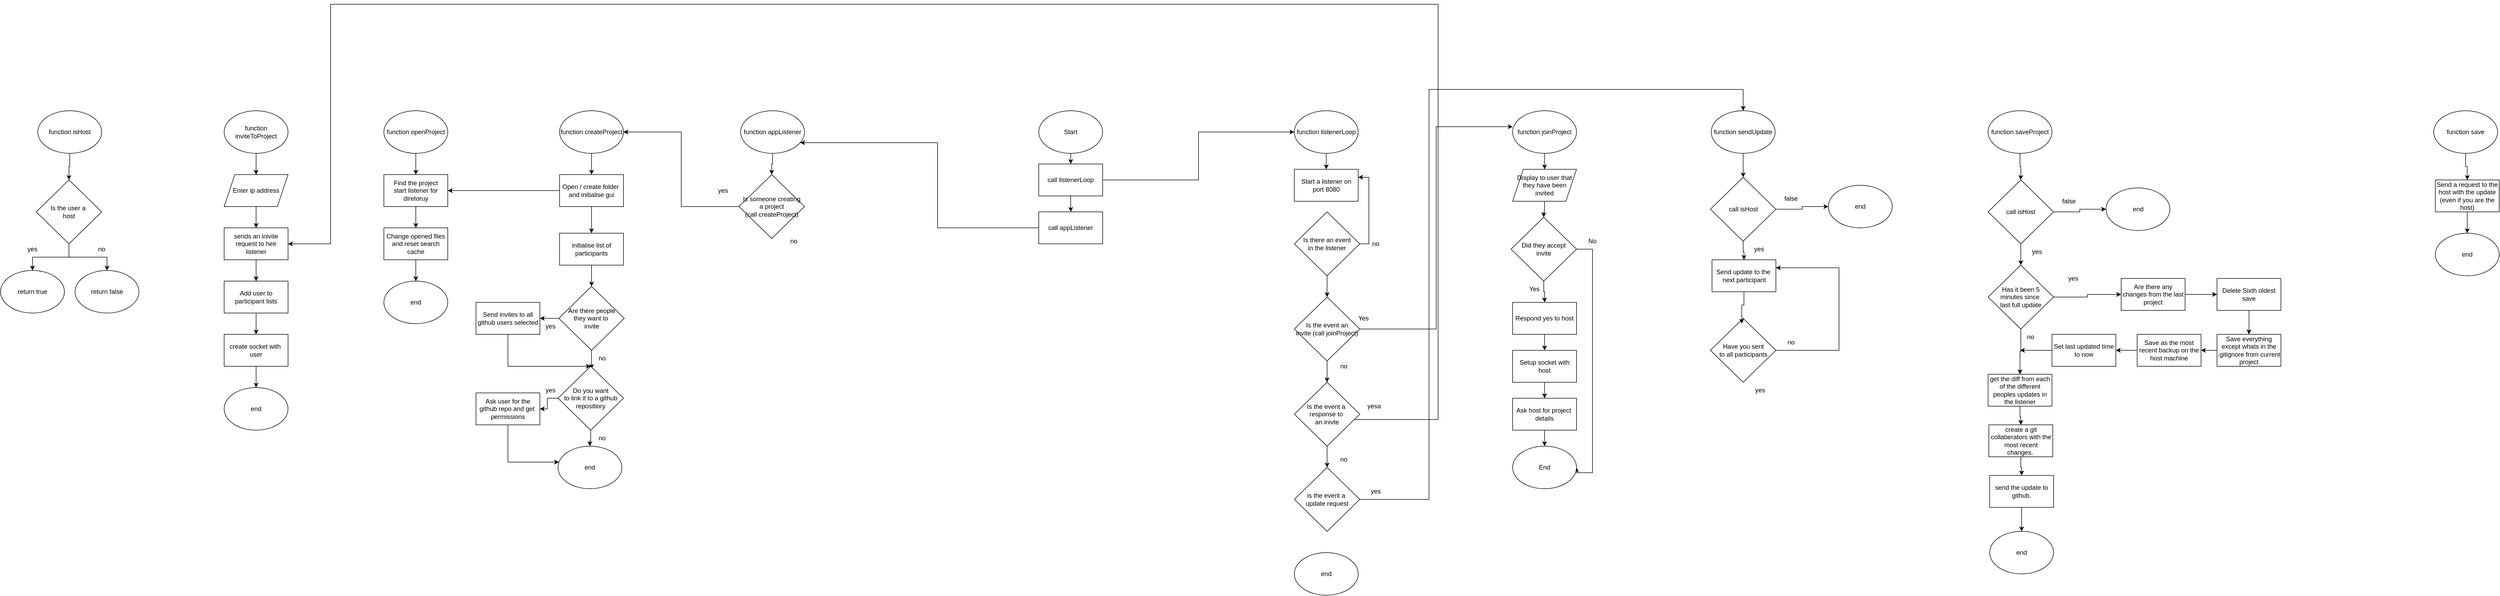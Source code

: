 <mxfile version="28.2.4">
  <diagram name="Page-1" id="I362pQg0N7N7f5eX3Z4b">
    <mxGraphModel dx="1571" dy="1008" grid="1" gridSize="10" guides="1" tooltips="1" connect="1" arrows="1" fold="1" page="1" pageScale="1" pageWidth="827" pageHeight="1169" math="0" shadow="0">
      <root>
        <mxCell id="0" />
        <mxCell id="1" parent="0" />
        <mxCell id="rvE6OJzwaDrPhLci-xr5-1" style="edgeStyle=orthogonalEdgeStyle;rounded=0;orthogonalLoop=1;jettySize=auto;html=1;" parent="1" source="rvE6OJzwaDrPhLci-xr5-2" target="rvE6OJzwaDrPhLci-xr5-4" edge="1">
          <mxGeometry relative="1" as="geometry" />
        </mxCell>
        <mxCell id="rvE6OJzwaDrPhLci-xr5-2" value="Start" style="ellipse;whiteSpace=wrap;html=1;" parent="1" vertex="1">
          <mxGeometry x="2447" y="240" width="120" height="80" as="geometry" />
        </mxCell>
        <mxCell id="rvE6OJzwaDrPhLci-xr5-3" style="edgeStyle=orthogonalEdgeStyle;rounded=0;orthogonalLoop=1;jettySize=auto;html=1;entryX=0;entryY=0.5;entryDx=0;entryDy=0;" parent="1" source="rvE6OJzwaDrPhLci-xr5-4" target="rvE6OJzwaDrPhLci-xr5-6" edge="1">
          <mxGeometry relative="1" as="geometry" />
        </mxCell>
        <mxCell id="rvE6OJzwaDrPhLci-xr5-186" style="edgeStyle=orthogonalEdgeStyle;rounded=0;orthogonalLoop=1;jettySize=auto;html=1;" parent="1" source="rvE6OJzwaDrPhLci-xr5-4" target="rvE6OJzwaDrPhLci-xr5-35" edge="1">
          <mxGeometry relative="1" as="geometry" />
        </mxCell>
        <mxCell id="rvE6OJzwaDrPhLci-xr5-4" value="call listenerLoop" style="rounded=0;whiteSpace=wrap;html=1;" parent="1" vertex="1">
          <mxGeometry x="2447" y="340" width="120" height="60" as="geometry" />
        </mxCell>
        <mxCell id="rvE6OJzwaDrPhLci-xr5-5" style="edgeStyle=orthogonalEdgeStyle;rounded=0;orthogonalLoop=1;jettySize=auto;html=1;" parent="1" source="rvE6OJzwaDrPhLci-xr5-6" target="rvE6OJzwaDrPhLci-xr5-7" edge="1">
          <mxGeometry relative="1" as="geometry" />
        </mxCell>
        <mxCell id="rvE6OJzwaDrPhLci-xr5-6" value="function listenerLoop" style="ellipse;whiteSpace=wrap;html=1;" parent="1" vertex="1">
          <mxGeometry x="2927" y="240" width="120" height="80" as="geometry" />
        </mxCell>
        <mxCell id="rvE6OJzwaDrPhLci-xr5-7" value="Start a listener on port 8080" style="rounded=0;whiteSpace=wrap;html=1;" parent="1" vertex="1">
          <mxGeometry x="2927" y="350" width="120" height="60" as="geometry" />
        </mxCell>
        <mxCell id="rvE6OJzwaDrPhLci-xr5-8" style="edgeStyle=orthogonalEdgeStyle;rounded=0;orthogonalLoop=1;jettySize=auto;html=1;entryX=1;entryY=0.25;entryDx=0;entryDy=0;" parent="1" source="rvE6OJzwaDrPhLci-xr5-10" target="rvE6OJzwaDrPhLci-xr5-7" edge="1">
          <mxGeometry relative="1" as="geometry">
            <Array as="points">
              <mxPoint x="3067" y="490" />
              <mxPoint x="3067" y="365" />
            </Array>
          </mxGeometry>
        </mxCell>
        <mxCell id="rvE6OJzwaDrPhLci-xr5-9" style="edgeStyle=orthogonalEdgeStyle;rounded=0;orthogonalLoop=1;jettySize=auto;html=1;entryX=0.5;entryY=0;entryDx=0;entryDy=0;" parent="1" source="rvE6OJzwaDrPhLci-xr5-10" target="rvE6OJzwaDrPhLci-xr5-13" edge="1">
          <mxGeometry relative="1" as="geometry" />
        </mxCell>
        <mxCell id="rvE6OJzwaDrPhLci-xr5-10" value="Is there an event&lt;div&gt;in the listener&lt;/div&gt;" style="rhombus;whiteSpace=wrap;html=1;" parent="1" vertex="1">
          <mxGeometry x="2927" y="430" width="123" height="120" as="geometry" />
        </mxCell>
        <mxCell id="rvE6OJzwaDrPhLci-xr5-11" value="no" style="text;html=1;align=center;verticalAlign=middle;whiteSpace=wrap;rounded=0;" parent="1" vertex="1">
          <mxGeometry x="3050" y="475" width="60" height="30" as="geometry" />
        </mxCell>
        <mxCell id="rvE6OJzwaDrPhLci-xr5-12" style="edgeStyle=orthogonalEdgeStyle;rounded=0;orthogonalLoop=1;jettySize=auto;html=1;" parent="1" source="rvE6OJzwaDrPhLci-xr5-13" target="rvE6OJzwaDrPhLci-xr5-65" edge="1">
          <mxGeometry relative="1" as="geometry" />
        </mxCell>
        <mxCell id="rvE6OJzwaDrPhLci-xr5-13" value="Is the event an&lt;div&gt;invite (call joinProject)&lt;/div&gt;" style="rhombus;whiteSpace=wrap;html=1;" parent="1" vertex="1">
          <mxGeometry x="2927" y="590" width="123" height="120" as="geometry" />
        </mxCell>
        <mxCell id="rvE6OJzwaDrPhLci-xr5-14" style="edgeStyle=orthogonalEdgeStyle;rounded=0;orthogonalLoop=1;jettySize=auto;html=1;" parent="1" source="rvE6OJzwaDrPhLci-xr5-15" target="rvE6OJzwaDrPhLci-xr5-18" edge="1">
          <mxGeometry relative="1" as="geometry" />
        </mxCell>
        <mxCell id="rvE6OJzwaDrPhLci-xr5-15" value="function joinProject" style="ellipse;whiteSpace=wrap;html=1;" parent="1" vertex="1">
          <mxGeometry x="3337" y="240" width="120" height="80" as="geometry" />
        </mxCell>
        <mxCell id="rvE6OJzwaDrPhLci-xr5-16" style="edgeStyle=orthogonalEdgeStyle;rounded=0;orthogonalLoop=1;jettySize=auto;html=1;entryX=0;entryY=0.375;entryDx=0;entryDy=0;entryPerimeter=0;" parent="1" source="rvE6OJzwaDrPhLci-xr5-13" target="rvE6OJzwaDrPhLci-xr5-15" edge="1">
          <mxGeometry relative="1" as="geometry" />
        </mxCell>
        <mxCell id="rvE6OJzwaDrPhLci-xr5-17" style="edgeStyle=orthogonalEdgeStyle;rounded=0;orthogonalLoop=1;jettySize=auto;html=1;" parent="1" source="rvE6OJzwaDrPhLci-xr5-18" target="rvE6OJzwaDrPhLci-xr5-21" edge="1">
          <mxGeometry relative="1" as="geometry" />
        </mxCell>
        <mxCell id="rvE6OJzwaDrPhLci-xr5-18" value="Display to user that&lt;div&gt;they have been&lt;/div&gt;&lt;div&gt;invited&lt;/div&gt;" style="shape=parallelogram;perimeter=parallelogramPerimeter;whiteSpace=wrap;html=1;fixedSize=1;" parent="1" vertex="1">
          <mxGeometry x="3337" y="350" width="120" height="60" as="geometry" />
        </mxCell>
        <mxCell id="rvE6OJzwaDrPhLci-xr5-19" style="edgeStyle=orthogonalEdgeStyle;rounded=0;orthogonalLoop=1;jettySize=auto;html=1;entryX=1;entryY=0.5;entryDx=0;entryDy=0;" parent="1" source="rvE6OJzwaDrPhLci-xr5-21" target="rvE6OJzwaDrPhLci-xr5-22" edge="1">
          <mxGeometry relative="1" as="geometry">
            <Array as="points">
              <mxPoint x="3487" y="500" />
              <mxPoint x="3487" y="920" />
              <mxPoint x="3457" y="920" />
            </Array>
          </mxGeometry>
        </mxCell>
        <mxCell id="rvE6OJzwaDrPhLci-xr5-20" style="edgeStyle=orthogonalEdgeStyle;rounded=0;orthogonalLoop=1;jettySize=auto;html=1;entryX=0.5;entryY=0;entryDx=0;entryDy=0;" parent="1" source="rvE6OJzwaDrPhLci-xr5-21" target="rvE6OJzwaDrPhLci-xr5-25" edge="1">
          <mxGeometry relative="1" as="geometry" />
        </mxCell>
        <mxCell id="rvE6OJzwaDrPhLci-xr5-21" value="Did they accept&lt;div&gt;invite&lt;/div&gt;" style="rhombus;whiteSpace=wrap;html=1;" parent="1" vertex="1">
          <mxGeometry x="3334" y="440" width="123" height="120" as="geometry" />
        </mxCell>
        <mxCell id="rvE6OJzwaDrPhLci-xr5-22" value="End" style="ellipse;whiteSpace=wrap;html=1;" parent="1" vertex="1">
          <mxGeometry x="3337" y="870" width="120" height="80" as="geometry" />
        </mxCell>
        <mxCell id="rvE6OJzwaDrPhLci-xr5-23" value="No" style="text;html=1;align=center;verticalAlign=middle;whiteSpace=wrap;rounded=0;" parent="1" vertex="1">
          <mxGeometry x="3457" y="470" width="60" height="30" as="geometry" />
        </mxCell>
        <mxCell id="rvE6OJzwaDrPhLci-xr5-24" style="edgeStyle=orthogonalEdgeStyle;rounded=0;orthogonalLoop=1;jettySize=auto;html=1;" parent="1" source="rvE6OJzwaDrPhLci-xr5-25" target="rvE6OJzwaDrPhLci-xr5-27" edge="1">
          <mxGeometry relative="1" as="geometry" />
        </mxCell>
        <mxCell id="rvE6OJzwaDrPhLci-xr5-25" value="Respond yes to host" style="rounded=0;whiteSpace=wrap;html=1;" parent="1" vertex="1">
          <mxGeometry x="3337" y="600" width="120" height="60" as="geometry" />
        </mxCell>
        <mxCell id="rvE6OJzwaDrPhLci-xr5-26" style="edgeStyle=orthogonalEdgeStyle;rounded=0;orthogonalLoop=1;jettySize=auto;html=1;entryX=0.5;entryY=0;entryDx=0;entryDy=0;" parent="1" source="rvE6OJzwaDrPhLci-xr5-27" target="rvE6OJzwaDrPhLci-xr5-29" edge="1">
          <mxGeometry relative="1" as="geometry" />
        </mxCell>
        <mxCell id="rvE6OJzwaDrPhLci-xr5-27" value="Setup socket with&lt;div&gt;host&lt;/div&gt;" style="rounded=0;whiteSpace=wrap;html=1;" parent="1" vertex="1">
          <mxGeometry x="3337" y="690" width="120" height="60" as="geometry" />
        </mxCell>
        <mxCell id="rvE6OJzwaDrPhLci-xr5-28" style="edgeStyle=orthogonalEdgeStyle;rounded=0;orthogonalLoop=1;jettySize=auto;html=1;entryX=0.5;entryY=0;entryDx=0;entryDy=0;" parent="1" source="rvE6OJzwaDrPhLci-xr5-29" target="rvE6OJzwaDrPhLci-xr5-22" edge="1">
          <mxGeometry relative="1" as="geometry" />
        </mxCell>
        <mxCell id="rvE6OJzwaDrPhLci-xr5-29" value="Ask host for project&amp;nbsp;&lt;div&gt;details&lt;/div&gt;" style="rounded=0;whiteSpace=wrap;html=1;" parent="1" vertex="1">
          <mxGeometry x="3337" y="780" width="120" height="60" as="geometry" />
        </mxCell>
        <mxCell id="rvE6OJzwaDrPhLci-xr5-30" value="Yes" style="text;html=1;align=center;verticalAlign=middle;whiteSpace=wrap;rounded=0;" parent="1" vertex="1">
          <mxGeometry x="3348" y="560" width="60" height="30" as="geometry" />
        </mxCell>
        <mxCell id="rvE6OJzwaDrPhLci-xr5-31" value="Yes" style="text;html=1;align=center;verticalAlign=middle;whiteSpace=wrap;rounded=0;" parent="1" vertex="1">
          <mxGeometry x="3027" y="615" width="60" height="30" as="geometry" />
        </mxCell>
        <mxCell id="rvE6OJzwaDrPhLci-xr5-32" value="end" style="ellipse;whiteSpace=wrap;html=1;" parent="1" vertex="1">
          <mxGeometry x="2927" y="1070" width="120" height="80" as="geometry" />
        </mxCell>
        <mxCell id="rvE6OJzwaDrPhLci-xr5-33" value="no" style="text;html=1;align=center;verticalAlign=middle;whiteSpace=wrap;rounded=0;" parent="1" vertex="1">
          <mxGeometry x="2990" y="705" width="60" height="30" as="geometry" />
        </mxCell>
        <mxCell id="rvE6OJzwaDrPhLci-xr5-34" style="edgeStyle=orthogonalEdgeStyle;rounded=0;orthogonalLoop=1;jettySize=auto;html=1;" parent="1" source="rvE6OJzwaDrPhLci-xr5-35" target="rvE6OJzwaDrPhLci-xr5-37" edge="1">
          <mxGeometry relative="1" as="geometry">
            <Array as="points">
              <mxPoint x="2257" y="460" />
              <mxPoint x="2257" y="300" />
            </Array>
          </mxGeometry>
        </mxCell>
        <mxCell id="rvE6OJzwaDrPhLci-xr5-35" value="call appListener" style="rounded=0;whiteSpace=wrap;html=1;" parent="1" vertex="1">
          <mxGeometry x="2447" y="430" width="120" height="60" as="geometry" />
        </mxCell>
        <mxCell id="rvE6OJzwaDrPhLci-xr5-36" style="edgeStyle=orthogonalEdgeStyle;rounded=0;orthogonalLoop=1;jettySize=auto;html=1;" parent="1" source="rvE6OJzwaDrPhLci-xr5-37" target="rvE6OJzwaDrPhLci-xr5-39" edge="1">
          <mxGeometry relative="1" as="geometry" />
        </mxCell>
        <mxCell id="rvE6OJzwaDrPhLci-xr5-37" value="function appListener" style="ellipse;whiteSpace=wrap;html=1;" parent="1" vertex="1">
          <mxGeometry x="1887" y="240" width="120" height="80" as="geometry" />
        </mxCell>
        <mxCell id="rvE6OJzwaDrPhLci-xr5-38" style="edgeStyle=orthogonalEdgeStyle;rounded=0;orthogonalLoop=1;jettySize=auto;html=1;entryX=1;entryY=0.5;entryDx=0;entryDy=0;" parent="1" source="rvE6OJzwaDrPhLci-xr5-39" target="rvE6OJzwaDrPhLci-xr5-41" edge="1">
          <mxGeometry relative="1" as="geometry" />
        </mxCell>
        <mxCell id="rvE6OJzwaDrPhLci-xr5-39" value="Is someone creating&lt;div&gt;a project&lt;/div&gt;&lt;div&gt;(call createProject)&lt;/div&gt;" style="rhombus;whiteSpace=wrap;html=1;" parent="1" vertex="1">
          <mxGeometry x="1884" y="360" width="123" height="120" as="geometry" />
        </mxCell>
        <mxCell id="rvE6OJzwaDrPhLci-xr5-40" style="edgeStyle=orthogonalEdgeStyle;rounded=0;orthogonalLoop=1;jettySize=auto;html=1;entryX=0.5;entryY=0;entryDx=0;entryDy=0;" parent="1" source="rvE6OJzwaDrPhLci-xr5-41" target="rvE6OJzwaDrPhLci-xr5-44" edge="1">
          <mxGeometry relative="1" as="geometry" />
        </mxCell>
        <mxCell id="rvE6OJzwaDrPhLci-xr5-41" value="function createProject" style="ellipse;whiteSpace=wrap;html=1;" parent="1" vertex="1">
          <mxGeometry x="1547" y="240" width="120" height="80" as="geometry" />
        </mxCell>
        <mxCell id="rvE6OJzwaDrPhLci-xr5-42" style="edgeStyle=orthogonalEdgeStyle;rounded=0;orthogonalLoop=1;jettySize=auto;html=1;" parent="1" source="rvE6OJzwaDrPhLci-xr5-44" target="rvE6OJzwaDrPhLci-xr5-50" edge="1">
          <mxGeometry relative="1" as="geometry" />
        </mxCell>
        <mxCell id="rvE6OJzwaDrPhLci-xr5-43" style="edgeStyle=orthogonalEdgeStyle;rounded=0;orthogonalLoop=1;jettySize=auto;html=1;entryX=0.5;entryY=0;entryDx=0;entryDy=0;" parent="1" source="rvE6OJzwaDrPhLci-xr5-44" target="rvE6OJzwaDrPhLci-xr5-46" edge="1">
          <mxGeometry relative="1" as="geometry" />
        </mxCell>
        <mxCell id="rvE6OJzwaDrPhLci-xr5-44" value="Open / create folder&amp;nbsp;&lt;div&gt;and initialise gui&lt;/div&gt;" style="rounded=0;whiteSpace=wrap;html=1;" parent="1" vertex="1">
          <mxGeometry x="1547" y="360" width="120" height="60" as="geometry" />
        </mxCell>
        <mxCell id="rvE6OJzwaDrPhLci-xr5-45" style="edgeStyle=orthogonalEdgeStyle;rounded=0;orthogonalLoop=1;jettySize=auto;html=1;entryX=0.5;entryY=0;entryDx=0;entryDy=0;" parent="1" source="rvE6OJzwaDrPhLci-xr5-46" target="rvE6OJzwaDrPhLci-xr5-55" edge="1">
          <mxGeometry relative="1" as="geometry" />
        </mxCell>
        <mxCell id="rvE6OJzwaDrPhLci-xr5-46" value="initialise list of&lt;div&gt;participants&lt;/div&gt;" style="rounded=0;whiteSpace=wrap;html=1;" parent="1" vertex="1">
          <mxGeometry x="1547" y="470" width="120" height="60" as="geometry" />
        </mxCell>
        <mxCell id="rvE6OJzwaDrPhLci-xr5-47" style="edgeStyle=orthogonalEdgeStyle;rounded=0;orthogonalLoop=1;jettySize=auto;html=1;entryX=0.5;entryY=0;entryDx=0;entryDy=0;" parent="1" source="rvE6OJzwaDrPhLci-xr5-48" target="rvE6OJzwaDrPhLci-xr5-50" edge="1">
          <mxGeometry relative="1" as="geometry" />
        </mxCell>
        <mxCell id="rvE6OJzwaDrPhLci-xr5-48" value="function openProject" style="ellipse;whiteSpace=wrap;html=1;" parent="1" vertex="1">
          <mxGeometry x="1217" y="240" width="120" height="80" as="geometry" />
        </mxCell>
        <mxCell id="rvE6OJzwaDrPhLci-xr5-49" style="edgeStyle=orthogonalEdgeStyle;rounded=0;orthogonalLoop=1;jettySize=auto;html=1;entryX=0.5;entryY=0;entryDx=0;entryDy=0;" parent="1" source="rvE6OJzwaDrPhLci-xr5-50" target="rvE6OJzwaDrPhLci-xr5-52" edge="1">
          <mxGeometry relative="1" as="geometry" />
        </mxCell>
        <mxCell id="rvE6OJzwaDrPhLci-xr5-50" value="Find the project&lt;div&gt;start listener for diretoruy&lt;/div&gt;" style="rounded=0;whiteSpace=wrap;html=1;" parent="1" vertex="1">
          <mxGeometry x="1217" y="360" width="120" height="60" as="geometry" />
        </mxCell>
        <mxCell id="rvE6OJzwaDrPhLci-xr5-51" style="edgeStyle=orthogonalEdgeStyle;rounded=0;orthogonalLoop=1;jettySize=auto;html=1;entryX=0.5;entryY=0;entryDx=0;entryDy=0;" parent="1" source="rvE6OJzwaDrPhLci-xr5-52" target="rvE6OJzwaDrPhLci-xr5-53" edge="1">
          <mxGeometry relative="1" as="geometry" />
        </mxCell>
        <mxCell id="rvE6OJzwaDrPhLci-xr5-52" value="Change opened files and reset search cache" style="rounded=0;whiteSpace=wrap;html=1;" parent="1" vertex="1">
          <mxGeometry x="1217" y="460" width="120" height="60" as="geometry" />
        </mxCell>
        <mxCell id="rvE6OJzwaDrPhLci-xr5-53" value="end" style="ellipse;whiteSpace=wrap;html=1;" parent="1" vertex="1">
          <mxGeometry x="1217" y="560" width="120" height="80" as="geometry" />
        </mxCell>
        <mxCell id="rvE6OJzwaDrPhLci-xr5-54" style="edgeStyle=orthogonalEdgeStyle;rounded=0;orthogonalLoop=1;jettySize=auto;html=1;" parent="1" source="rvE6OJzwaDrPhLci-xr5-55" edge="1">
          <mxGeometry relative="1" as="geometry">
            <mxPoint x="1607" y="725" as="targetPoint" />
          </mxGeometry>
        </mxCell>
        <mxCell id="rvE6OJzwaDrPhLci-xr5-188" style="edgeStyle=orthogonalEdgeStyle;rounded=0;orthogonalLoop=1;jettySize=auto;html=1;" parent="1" source="rvE6OJzwaDrPhLci-xr5-55" target="rvE6OJzwaDrPhLci-xr5-187" edge="1">
          <mxGeometry relative="1" as="geometry" />
        </mxCell>
        <mxCell id="rvE6OJzwaDrPhLci-xr5-55" value="Are there people&lt;div&gt;they want to&amp;nbsp;&lt;/div&gt;&lt;div&gt;invite&lt;/div&gt;" style="rhombus;whiteSpace=wrap;html=1;" parent="1" vertex="1">
          <mxGeometry x="1545.5" y="570" width="123" height="120" as="geometry" />
        </mxCell>
        <mxCell id="rvE6OJzwaDrPhLci-xr5-56" value="no" style="text;html=1;align=center;verticalAlign=middle;whiteSpace=wrap;rounded=0;" parent="1" vertex="1">
          <mxGeometry x="1597" y="690" width="60" height="30" as="geometry" />
        </mxCell>
        <mxCell id="rvE6OJzwaDrPhLci-xr5-57" style="edgeStyle=orthogonalEdgeStyle;rounded=0;orthogonalLoop=1;jettySize=auto;html=1;" parent="1" source="rvE6OJzwaDrPhLci-xr5-58" target="rvE6OJzwaDrPhLci-xr5-60" edge="1">
          <mxGeometry relative="1" as="geometry" />
        </mxCell>
        <mxCell id="rvE6OJzwaDrPhLci-xr5-58" value="function inviteToProject" style="ellipse;whiteSpace=wrap;html=1;" parent="1" vertex="1">
          <mxGeometry x="917" y="240" width="120" height="80" as="geometry" />
        </mxCell>
        <mxCell id="rvE6OJzwaDrPhLci-xr5-59" style="edgeStyle=orthogonalEdgeStyle;rounded=0;orthogonalLoop=1;jettySize=auto;html=1;entryX=0.5;entryY=0;entryDx=0;entryDy=0;" parent="1" source="rvE6OJzwaDrPhLci-xr5-60" target="rvE6OJzwaDrPhLci-xr5-62" edge="1">
          <mxGeometry relative="1" as="geometry" />
        </mxCell>
        <mxCell id="rvE6OJzwaDrPhLci-xr5-60" value="Enter ip address" style="shape=parallelogram;perimeter=parallelogramPerimeter;whiteSpace=wrap;html=1;fixedSize=1;" parent="1" vertex="1">
          <mxGeometry x="917" y="360" width="120" height="60" as="geometry" />
        </mxCell>
        <mxCell id="rvE6OJzwaDrPhLci-xr5-61" style="edgeStyle=orthogonalEdgeStyle;rounded=0;orthogonalLoop=1;jettySize=auto;html=1;entryX=0.5;entryY=0;entryDx=0;entryDy=0;" parent="1" source="rvE6OJzwaDrPhLci-xr5-62" target="rvE6OJzwaDrPhLci-xr5-69" edge="1">
          <mxGeometry relative="1" as="geometry" />
        </mxCell>
        <mxCell id="rvE6OJzwaDrPhLci-xr5-62" value="sends an inivite request to heir listener" style="rounded=0;whiteSpace=wrap;html=1;" parent="1" vertex="1">
          <mxGeometry x="917" y="460" width="120" height="60" as="geometry" />
        </mxCell>
        <mxCell id="rvE6OJzwaDrPhLci-xr5-63" style="edgeStyle=orthogonalEdgeStyle;rounded=0;orthogonalLoop=1;jettySize=auto;html=1;entryX=1;entryY=0.5;entryDx=0;entryDy=0;" parent="1" source="rvE6OJzwaDrPhLci-xr5-65" target="rvE6OJzwaDrPhLci-xr5-62" edge="1">
          <mxGeometry relative="1" as="geometry">
            <Array as="points">
              <mxPoint x="3197" y="820" />
              <mxPoint x="3197" y="40" />
              <mxPoint x="1117" y="40" />
              <mxPoint x="1117" y="490" />
            </Array>
          </mxGeometry>
        </mxCell>
        <mxCell id="rvE6OJzwaDrPhLci-xr5-108" style="edgeStyle=orthogonalEdgeStyle;rounded=0;orthogonalLoop=1;jettySize=auto;html=1;" parent="1" source="rvE6OJzwaDrPhLci-xr5-65" edge="1">
          <mxGeometry relative="1" as="geometry">
            <mxPoint x="2988.5" y="910" as="targetPoint" />
          </mxGeometry>
        </mxCell>
        <mxCell id="rvE6OJzwaDrPhLci-xr5-65" value="Is the event a&amp;nbsp;&lt;div&gt;response to&amp;nbsp;&lt;/div&gt;&lt;div&gt;an inivte&lt;/div&gt;" style="rhombus;whiteSpace=wrap;html=1;" parent="1" vertex="1">
          <mxGeometry x="2927" y="750" width="123" height="120" as="geometry" />
        </mxCell>
        <mxCell id="rvE6OJzwaDrPhLci-xr5-66" value="yesa" style="text;html=1;align=center;verticalAlign=middle;whiteSpace=wrap;rounded=0;" parent="1" vertex="1">
          <mxGeometry x="3047" y="780" width="60" height="30" as="geometry" />
        </mxCell>
        <mxCell id="rvE6OJzwaDrPhLci-xr5-67" value="no" style="text;html=1;align=center;verticalAlign=middle;whiteSpace=wrap;rounded=0;" parent="1" vertex="1">
          <mxGeometry x="2990" y="880" width="60" height="30" as="geometry" />
        </mxCell>
        <mxCell id="rvE6OJzwaDrPhLci-xr5-68" style="edgeStyle=orthogonalEdgeStyle;rounded=0;orthogonalLoop=1;jettySize=auto;html=1;" parent="1" source="rvE6OJzwaDrPhLci-xr5-69" target="rvE6OJzwaDrPhLci-xr5-71" edge="1">
          <mxGeometry relative="1" as="geometry" />
        </mxCell>
        <mxCell id="rvE6OJzwaDrPhLci-xr5-69" value="Add user to participant lists" style="rounded=0;whiteSpace=wrap;html=1;" parent="1" vertex="1">
          <mxGeometry x="917" y="560" width="120" height="60" as="geometry" />
        </mxCell>
        <mxCell id="rvE6OJzwaDrPhLci-xr5-70" style="edgeStyle=orthogonalEdgeStyle;rounded=0;orthogonalLoop=1;jettySize=auto;html=1;entryX=0.5;entryY=0;entryDx=0;entryDy=0;" parent="1" source="rvE6OJzwaDrPhLci-xr5-71" target="rvE6OJzwaDrPhLci-xr5-72" edge="1">
          <mxGeometry relative="1" as="geometry" />
        </mxCell>
        <mxCell id="rvE6OJzwaDrPhLci-xr5-71" value="create socket with&amp;nbsp;&lt;div&gt;user&lt;/div&gt;" style="rounded=0;whiteSpace=wrap;html=1;" parent="1" vertex="1">
          <mxGeometry x="917" y="660" width="120" height="60" as="geometry" />
        </mxCell>
        <mxCell id="rvE6OJzwaDrPhLci-xr5-72" value="end" style="ellipse;whiteSpace=wrap;html=1;" parent="1" vertex="1">
          <mxGeometry x="917" y="760" width="120" height="80" as="geometry" />
        </mxCell>
        <mxCell id="rvE6OJzwaDrPhLci-xr5-73" value="yes" style="text;html=1;align=center;verticalAlign=middle;whiteSpace=wrap;rounded=0;" parent="1" vertex="1">
          <mxGeometry x="1824" y="375" width="60" height="30" as="geometry" />
        </mxCell>
        <mxCell id="rvE6OJzwaDrPhLci-xr5-74" value="no" style="text;html=1;align=center;verticalAlign=middle;whiteSpace=wrap;rounded=0;" parent="1" vertex="1">
          <mxGeometry x="1957" y="470" width="60" height="30" as="geometry" />
        </mxCell>
        <mxCell id="rvE6OJzwaDrPhLci-xr5-75" style="edgeStyle=orthogonalEdgeStyle;rounded=0;orthogonalLoop=1;jettySize=auto;html=1;entryX=0.5;entryY=0;entryDx=0;entryDy=0;" parent="1" source="rvE6OJzwaDrPhLci-xr5-76" target="rvE6OJzwaDrPhLci-xr5-79" edge="1">
          <mxGeometry relative="1" as="geometry" />
        </mxCell>
        <mxCell id="rvE6OJzwaDrPhLci-xr5-76" value="function isHost" style="ellipse;whiteSpace=wrap;html=1;" parent="1" vertex="1">
          <mxGeometry x="567" y="240" width="120" height="80" as="geometry" />
        </mxCell>
        <mxCell id="rvE6OJzwaDrPhLci-xr5-77" style="edgeStyle=orthogonalEdgeStyle;rounded=0;orthogonalLoop=1;jettySize=auto;html=1;" parent="1" source="rvE6OJzwaDrPhLci-xr5-79" target="rvE6OJzwaDrPhLci-xr5-80" edge="1">
          <mxGeometry relative="1" as="geometry" />
        </mxCell>
        <mxCell id="rvE6OJzwaDrPhLci-xr5-78" style="edgeStyle=orthogonalEdgeStyle;rounded=0;orthogonalLoop=1;jettySize=auto;html=1;" parent="1" source="rvE6OJzwaDrPhLci-xr5-79" target="rvE6OJzwaDrPhLci-xr5-81" edge="1">
          <mxGeometry relative="1" as="geometry" />
        </mxCell>
        <mxCell id="rvE6OJzwaDrPhLci-xr5-79" value="Is the user a&amp;nbsp;&lt;div&gt;host&lt;/div&gt;" style="rhombus;whiteSpace=wrap;html=1;" parent="1" vertex="1">
          <mxGeometry x="564" y="370" width="123" height="120" as="geometry" />
        </mxCell>
        <mxCell id="rvE6OJzwaDrPhLci-xr5-80" value="return true" style="ellipse;whiteSpace=wrap;html=1;" parent="1" vertex="1">
          <mxGeometry x="497" y="540" width="120" height="80" as="geometry" />
        </mxCell>
        <mxCell id="rvE6OJzwaDrPhLci-xr5-81" value="return false" style="ellipse;whiteSpace=wrap;html=1;" parent="1" vertex="1">
          <mxGeometry x="637" y="540" width="120" height="80" as="geometry" />
        </mxCell>
        <mxCell id="rvE6OJzwaDrPhLci-xr5-82" value="yes" style="text;html=1;align=center;verticalAlign=middle;whiteSpace=wrap;rounded=0;" parent="1" vertex="1">
          <mxGeometry x="527" y="485" width="60" height="30" as="geometry" />
        </mxCell>
        <mxCell id="rvE6OJzwaDrPhLci-xr5-83" value="no" style="text;html=1;align=center;verticalAlign=middle;whiteSpace=wrap;rounded=0;" parent="1" vertex="1">
          <mxGeometry x="657" y="485" width="60" height="30" as="geometry" />
        </mxCell>
        <mxCell id="rvE6OJzwaDrPhLci-xr5-113" style="edgeStyle=orthogonalEdgeStyle;rounded=0;orthogonalLoop=1;jettySize=auto;html=1;" parent="1" source="rvE6OJzwaDrPhLci-xr5-105" target="rvE6OJzwaDrPhLci-xr5-112" edge="1">
          <mxGeometry relative="1" as="geometry" />
        </mxCell>
        <mxCell id="rvE6OJzwaDrPhLci-xr5-105" value="function sendUpdate" style="ellipse;whiteSpace=wrap;html=1;align=center;" parent="1" vertex="1">
          <mxGeometry x="3710" y="240" width="120" height="80" as="geometry" />
        </mxCell>
        <mxCell id="rvE6OJzwaDrPhLci-xr5-109" style="edgeStyle=orthogonalEdgeStyle;rounded=0;orthogonalLoop=1;jettySize=auto;html=1;" parent="1" source="rvE6OJzwaDrPhLci-xr5-107" target="rvE6OJzwaDrPhLci-xr5-105" edge="1">
          <mxGeometry relative="1" as="geometry">
            <Array as="points">
              <mxPoint x="3180" y="970" />
              <mxPoint x="3180" y="200" />
              <mxPoint x="3770" y="200" />
            </Array>
          </mxGeometry>
        </mxCell>
        <mxCell id="rvE6OJzwaDrPhLci-xr5-107" value="is the event a&amp;nbsp;&lt;div&gt;update request&lt;/div&gt;" style="rhombus;whiteSpace=wrap;html=1;" parent="1" vertex="1">
          <mxGeometry x="2927" y="910" width="123" height="120" as="geometry" />
        </mxCell>
        <mxCell id="rvE6OJzwaDrPhLci-xr5-110" value="yes" style="text;html=1;align=center;verticalAlign=middle;whiteSpace=wrap;rounded=0;" parent="1" vertex="1">
          <mxGeometry x="3050" y="940" width="60" height="30" as="geometry" />
        </mxCell>
        <mxCell id="rvE6OJzwaDrPhLci-xr5-115" style="edgeStyle=orthogonalEdgeStyle;rounded=0;orthogonalLoop=1;jettySize=auto;html=1;" parent="1" source="rvE6OJzwaDrPhLci-xr5-112" target="rvE6OJzwaDrPhLci-xr5-114" edge="1">
          <mxGeometry relative="1" as="geometry" />
        </mxCell>
        <mxCell id="rvE6OJzwaDrPhLci-xr5-123" style="edgeStyle=orthogonalEdgeStyle;rounded=0;orthogonalLoop=1;jettySize=auto;html=1;" parent="1" source="rvE6OJzwaDrPhLci-xr5-112" target="rvE6OJzwaDrPhLci-xr5-117" edge="1">
          <mxGeometry relative="1" as="geometry" />
        </mxCell>
        <mxCell id="rvE6OJzwaDrPhLci-xr5-112" value="call isHost" style="rhombus;whiteSpace=wrap;html=1;" parent="1" vertex="1">
          <mxGeometry x="3708.5" y="365" width="123" height="120" as="geometry" />
        </mxCell>
        <mxCell id="rvE6OJzwaDrPhLci-xr5-114" value="end" style="ellipse;whiteSpace=wrap;html=1;" parent="1" vertex="1">
          <mxGeometry x="3930" y="380" width="120" height="80" as="geometry" />
        </mxCell>
        <mxCell id="rvE6OJzwaDrPhLci-xr5-116" value="false" style="text;html=1;align=center;verticalAlign=middle;whiteSpace=wrap;rounded=0;" parent="1" vertex="1">
          <mxGeometry x="3830" y="390" width="60" height="30" as="geometry" />
        </mxCell>
        <mxCell id="rvE6OJzwaDrPhLci-xr5-117" value="Send update to the&amp;nbsp;&lt;div&gt;next participant&lt;/div&gt;" style="rounded=0;whiteSpace=wrap;html=1;" parent="1" vertex="1">
          <mxGeometry x="3711.5" y="520" width="120" height="60" as="geometry" />
        </mxCell>
        <mxCell id="rvE6OJzwaDrPhLci-xr5-121" style="edgeStyle=orthogonalEdgeStyle;rounded=0;orthogonalLoop=1;jettySize=auto;html=1;entryX=1;entryY=0.25;entryDx=0;entryDy=0;" parent="1" source="rvE6OJzwaDrPhLci-xr5-120" target="rvE6OJzwaDrPhLci-xr5-117" edge="1">
          <mxGeometry relative="1" as="geometry">
            <Array as="points">
              <mxPoint x="3950" y="690" />
              <mxPoint x="3950" y="535" />
            </Array>
          </mxGeometry>
        </mxCell>
        <mxCell id="rvE6OJzwaDrPhLci-xr5-120" value="Have you sent&lt;div&gt;to all participants&lt;/div&gt;" style="rhombus;whiteSpace=wrap;html=1;" parent="1" vertex="1">
          <mxGeometry x="3708.5" y="630" width="123" height="120" as="geometry" />
        </mxCell>
        <mxCell id="rvE6OJzwaDrPhLci-xr5-122" value="no" style="text;html=1;align=center;verticalAlign=middle;whiteSpace=wrap;rounded=0;" parent="1" vertex="1">
          <mxGeometry x="3830" y="660" width="60" height="30" as="geometry" />
        </mxCell>
        <mxCell id="rvE6OJzwaDrPhLci-xr5-124" style="edgeStyle=orthogonalEdgeStyle;rounded=0;orthogonalLoop=1;jettySize=auto;html=1;entryX=0.478;entryY=0.083;entryDx=0;entryDy=0;entryPerimeter=0;" parent="1" source="rvE6OJzwaDrPhLci-xr5-117" target="rvE6OJzwaDrPhLci-xr5-120" edge="1">
          <mxGeometry relative="1" as="geometry" />
        </mxCell>
        <mxCell id="rvE6OJzwaDrPhLci-xr5-125" value="yes" style="text;html=1;align=center;verticalAlign=middle;whiteSpace=wrap;rounded=0;" parent="1" vertex="1">
          <mxGeometry x="3771.5" y="750" width="60" height="30" as="geometry" />
        </mxCell>
        <mxCell id="rvE6OJzwaDrPhLci-xr5-126" value="yes" style="text;html=1;align=center;verticalAlign=middle;whiteSpace=wrap;rounded=0;" parent="1" vertex="1">
          <mxGeometry x="3770" y="485" width="60" height="30" as="geometry" />
        </mxCell>
        <mxCell id="rvE6OJzwaDrPhLci-xr5-134" style="edgeStyle=orthogonalEdgeStyle;rounded=0;orthogonalLoop=1;jettySize=auto;html=1;" parent="1" source="rvE6OJzwaDrPhLci-xr5-128" target="rvE6OJzwaDrPhLci-xr5-131" edge="1">
          <mxGeometry relative="1" as="geometry" />
        </mxCell>
        <mxCell id="rvE6OJzwaDrPhLci-xr5-128" value="function saveProject" style="ellipse;whiteSpace=wrap;html=1;" parent="1" vertex="1">
          <mxGeometry x="4230" y="240" width="120" height="80" as="geometry" />
        </mxCell>
        <mxCell id="rvE6OJzwaDrPhLci-xr5-130" style="edgeStyle=orthogonalEdgeStyle;rounded=0;orthogonalLoop=1;jettySize=auto;html=1;" parent="1" source="rvE6OJzwaDrPhLci-xr5-131" target="rvE6OJzwaDrPhLci-xr5-132" edge="1">
          <mxGeometry relative="1" as="geometry" />
        </mxCell>
        <mxCell id="rvE6OJzwaDrPhLci-xr5-138" style="edgeStyle=orthogonalEdgeStyle;rounded=0;orthogonalLoop=1;jettySize=auto;html=1;entryX=0.5;entryY=0;entryDx=0;entryDy=0;" parent="1" source="rvE6OJzwaDrPhLci-xr5-131" target="rvE6OJzwaDrPhLci-xr5-137" edge="1">
          <mxGeometry relative="1" as="geometry" />
        </mxCell>
        <mxCell id="rvE6OJzwaDrPhLci-xr5-131" value="call isHost" style="rhombus;whiteSpace=wrap;html=1;" parent="1" vertex="1">
          <mxGeometry x="4230" y="370" width="123" height="120" as="geometry" />
        </mxCell>
        <mxCell id="rvE6OJzwaDrPhLci-xr5-132" value="end" style="ellipse;whiteSpace=wrap;html=1;" parent="1" vertex="1">
          <mxGeometry x="4451.5" y="385" width="120" height="80" as="geometry" />
        </mxCell>
        <mxCell id="rvE6OJzwaDrPhLci-xr5-133" value="false" style="text;html=1;align=center;verticalAlign=middle;whiteSpace=wrap;rounded=0;" parent="1" vertex="1">
          <mxGeometry x="4351.5" y="395" width="60" height="30" as="geometry" />
        </mxCell>
        <mxCell id="rvE6OJzwaDrPhLci-xr5-175" style="edgeStyle=orthogonalEdgeStyle;rounded=0;orthogonalLoop=1;jettySize=auto;html=1;" parent="1" source="rvE6OJzwaDrPhLci-xr5-137" target="rvE6OJzwaDrPhLci-xr5-170" edge="1">
          <mxGeometry relative="1" as="geometry" />
        </mxCell>
        <mxCell id="rvE6OJzwaDrPhLci-xr5-177" style="edgeStyle=orthogonalEdgeStyle;rounded=0;orthogonalLoop=1;jettySize=auto;html=1;" parent="1" source="rvE6OJzwaDrPhLci-xr5-137" target="rvE6OJzwaDrPhLci-xr5-176" edge="1">
          <mxGeometry relative="1" as="geometry" />
        </mxCell>
        <mxCell id="rvE6OJzwaDrPhLci-xr5-137" value="Has it been 5&lt;div&gt;minutes since&amp;nbsp;&lt;/div&gt;&lt;div&gt;last full update&lt;/div&gt;" style="rhombus;whiteSpace=wrap;html=1;" parent="1" vertex="1">
          <mxGeometry x="4230" y="530" width="123" height="120" as="geometry" />
        </mxCell>
        <mxCell id="rvE6OJzwaDrPhLci-xr5-139" value="yes" style="text;html=1;align=center;verticalAlign=middle;whiteSpace=wrap;rounded=0;" parent="1" vertex="1">
          <mxGeometry x="4291.5" y="490" width="60" height="30" as="geometry" />
        </mxCell>
        <mxCell id="rvE6OJzwaDrPhLci-xr5-163" style="edgeStyle=orthogonalEdgeStyle;rounded=0;orthogonalLoop=1;jettySize=auto;html=1;" parent="1" source="rvE6OJzwaDrPhLci-xr5-140" target="rvE6OJzwaDrPhLci-xr5-141" edge="1">
          <mxGeometry relative="1" as="geometry" />
        </mxCell>
        <mxCell id="rvE6OJzwaDrPhLci-xr5-140" value="Delete Sixth oldest save" style="rounded=0;whiteSpace=wrap;html=1;" parent="1" vertex="1">
          <mxGeometry x="4660" y="555" width="120" height="60" as="geometry" />
        </mxCell>
        <mxCell id="rvE6OJzwaDrPhLci-xr5-171" style="edgeStyle=orthogonalEdgeStyle;rounded=0;orthogonalLoop=1;jettySize=auto;html=1;entryX=1;entryY=0.5;entryDx=0;entryDy=0;" parent="1" source="rvE6OJzwaDrPhLci-xr5-141" target="rvE6OJzwaDrPhLci-xr5-164" edge="1">
          <mxGeometry relative="1" as="geometry" />
        </mxCell>
        <mxCell id="rvE6OJzwaDrPhLci-xr5-141" value="Save everything except whats in the .gitignore from current project" style="rounded=0;whiteSpace=wrap;html=1;" parent="1" vertex="1">
          <mxGeometry x="4660" y="660" width="120" height="60" as="geometry" />
        </mxCell>
        <mxCell id="rvE6OJzwaDrPhLci-xr5-161" style="edgeStyle=orthogonalEdgeStyle;rounded=0;orthogonalLoop=1;jettySize=auto;html=1;entryX=0.5;entryY=0;entryDx=0;entryDy=0;" parent="1" source="rvE6OJzwaDrPhLci-xr5-144" target="rvE6OJzwaDrPhLci-xr5-158" edge="1">
          <mxGeometry relative="1" as="geometry" />
        </mxCell>
        <mxCell id="rvE6OJzwaDrPhLci-xr5-144" value="function save" style="ellipse;whiteSpace=wrap;html=1;" parent="1" vertex="1">
          <mxGeometry x="5067" y="240" width="120" height="80" as="geometry" />
        </mxCell>
        <mxCell id="rvE6OJzwaDrPhLci-xr5-156" value="end" style="ellipse;whiteSpace=wrap;html=1;" parent="1" vertex="1">
          <mxGeometry x="5070" y="470" width="120" height="80" as="geometry" />
        </mxCell>
        <mxCell id="rvE6OJzwaDrPhLci-xr5-162" style="edgeStyle=orthogonalEdgeStyle;rounded=0;orthogonalLoop=1;jettySize=auto;html=1;entryX=0.5;entryY=0;entryDx=0;entryDy=0;" parent="1" source="rvE6OJzwaDrPhLci-xr5-158" target="rvE6OJzwaDrPhLci-xr5-156" edge="1">
          <mxGeometry relative="1" as="geometry" />
        </mxCell>
        <mxCell id="rvE6OJzwaDrPhLci-xr5-158" value="Send a request to the&lt;div&gt;host with the update (even if you are the host)&lt;/div&gt;" style="rounded=0;whiteSpace=wrap;html=1;" parent="1" vertex="1">
          <mxGeometry x="5070" y="370" width="120" height="60" as="geometry" />
        </mxCell>
        <mxCell id="rvE6OJzwaDrPhLci-xr5-173" style="edgeStyle=orthogonalEdgeStyle;rounded=0;orthogonalLoop=1;jettySize=auto;html=1;" parent="1" source="rvE6OJzwaDrPhLci-xr5-164" target="rvE6OJzwaDrPhLci-xr5-172" edge="1">
          <mxGeometry relative="1" as="geometry" />
        </mxCell>
        <mxCell id="rvE6OJzwaDrPhLci-xr5-164" value="Save as the most recent backup on the host machine" style="rounded=0;whiteSpace=wrap;html=1;" parent="1" vertex="1">
          <mxGeometry x="4510" y="660" width="120" height="60" as="geometry" />
        </mxCell>
        <mxCell id="rvE6OJzwaDrPhLci-xr5-166" value="yes" style="text;html=1;align=center;verticalAlign=middle;whiteSpace=wrap;rounded=0;" parent="1" vertex="1">
          <mxGeometry x="4360" y="540" width="60" height="30" as="geometry" />
        </mxCell>
        <mxCell id="rvE6OJzwaDrPhLci-xr5-167" value="no" style="text;html=1;align=center;verticalAlign=middle;whiteSpace=wrap;rounded=0;" parent="1" vertex="1">
          <mxGeometry x="4280" y="650" width="60" height="30" as="geometry" />
        </mxCell>
        <mxCell id="rvE6OJzwaDrPhLci-xr5-174" style="edgeStyle=orthogonalEdgeStyle;rounded=0;orthogonalLoop=1;jettySize=auto;html=1;entryX=0;entryY=0.5;entryDx=0;entryDy=0;" parent="1" source="rvE6OJzwaDrPhLci-xr5-170" target="rvE6OJzwaDrPhLci-xr5-140" edge="1">
          <mxGeometry relative="1" as="geometry" />
        </mxCell>
        <mxCell id="rvE6OJzwaDrPhLci-xr5-170" value="Are there any changes from the last project" style="rounded=0;whiteSpace=wrap;html=1;" parent="1" vertex="1">
          <mxGeometry x="4480" y="555" width="120" height="60" as="geometry" />
        </mxCell>
        <mxCell id="rvE6OJzwaDrPhLci-xr5-178" style="edgeStyle=orthogonalEdgeStyle;rounded=0;orthogonalLoop=1;jettySize=auto;html=1;" parent="1" source="rvE6OJzwaDrPhLci-xr5-172" edge="1">
          <mxGeometry relative="1" as="geometry">
            <mxPoint x="4290" y="690" as="targetPoint" />
          </mxGeometry>
        </mxCell>
        <mxCell id="rvE6OJzwaDrPhLci-xr5-172" value="Set last updated time to now" style="rounded=0;whiteSpace=wrap;html=1;" parent="1" vertex="1">
          <mxGeometry x="4350" y="660" width="120" height="60" as="geometry" />
        </mxCell>
        <mxCell id="rvE6OJzwaDrPhLci-xr5-182" style="edgeStyle=orthogonalEdgeStyle;rounded=0;orthogonalLoop=1;jettySize=auto;html=1;" parent="1" source="rvE6OJzwaDrPhLci-xr5-176" target="rvE6OJzwaDrPhLci-xr5-179" edge="1">
          <mxGeometry relative="1" as="geometry" />
        </mxCell>
        <mxCell id="rvE6OJzwaDrPhLci-xr5-176" value="get the diff from each of the different peoples updates in the listener" style="rounded=0;whiteSpace=wrap;html=1;" parent="1" vertex="1">
          <mxGeometry x="4230" y="735" width="120" height="60" as="geometry" />
        </mxCell>
        <mxCell id="rvE6OJzwaDrPhLci-xr5-183" style="edgeStyle=orthogonalEdgeStyle;rounded=0;orthogonalLoop=1;jettySize=auto;html=1;entryX=0.5;entryY=0;entryDx=0;entryDy=0;" parent="1" source="rvE6OJzwaDrPhLci-xr5-179" target="rvE6OJzwaDrPhLci-xr5-180" edge="1">
          <mxGeometry relative="1" as="geometry" />
        </mxCell>
        <mxCell id="rvE6OJzwaDrPhLci-xr5-179" value="create a git collaberators with the most recent changes.&amp;nbsp;" style="rounded=0;whiteSpace=wrap;html=1;" parent="1" vertex="1">
          <mxGeometry x="4231.5" y="830" width="120" height="60" as="geometry" />
        </mxCell>
        <mxCell id="rvE6OJzwaDrPhLci-xr5-185" style="edgeStyle=orthogonalEdgeStyle;rounded=0;orthogonalLoop=1;jettySize=auto;html=1;" parent="1" source="rvE6OJzwaDrPhLci-xr5-180" target="rvE6OJzwaDrPhLci-xr5-184" edge="1">
          <mxGeometry relative="1" as="geometry" />
        </mxCell>
        <mxCell id="rvE6OJzwaDrPhLci-xr5-180" value="send the update to github." style="rounded=0;whiteSpace=wrap;html=1;" parent="1" vertex="1">
          <mxGeometry x="4233" y="925" width="120" height="60" as="geometry" />
        </mxCell>
        <mxCell id="rvE6OJzwaDrPhLci-xr5-184" value="end" style="ellipse;whiteSpace=wrap;html=1;" parent="1" vertex="1">
          <mxGeometry x="4233" y="1030" width="120" height="80" as="geometry" />
        </mxCell>
        <mxCell id="rvE6OJzwaDrPhLci-xr5-190" style="edgeStyle=orthogonalEdgeStyle;rounded=0;orthogonalLoop=1;jettySize=auto;html=1;entryX=0.5;entryY=0;entryDx=0;entryDy=0;" parent="1" source="rvE6OJzwaDrPhLci-xr5-187" target="ec3nPWpaucU0Zr3VjxgW-2" edge="1">
          <mxGeometry relative="1" as="geometry">
            <Array as="points">
              <mxPoint x="1450" y="720" />
            </Array>
            <mxPoint x="1545.5" y="760" as="targetPoint" />
          </mxGeometry>
        </mxCell>
        <mxCell id="rvE6OJzwaDrPhLci-xr5-187" value="Send invites to all github users selected" style="rounded=0;whiteSpace=wrap;html=1;" parent="1" vertex="1">
          <mxGeometry x="1390" y="600" width="120" height="60" as="geometry" />
        </mxCell>
        <mxCell id="rvE6OJzwaDrPhLci-xr5-191" value="yes" style="text;html=1;align=center;verticalAlign=middle;whiteSpace=wrap;rounded=0;" parent="1" vertex="1">
          <mxGeometry x="1500" y="630" width="60" height="30" as="geometry" />
        </mxCell>
        <mxCell id="ec3nPWpaucU0Zr3VjxgW-6" style="edgeStyle=orthogonalEdgeStyle;rounded=0;orthogonalLoop=1;jettySize=auto;html=1;" edge="1" parent="1" source="ec3nPWpaucU0Zr3VjxgW-2" target="ec3nPWpaucU0Zr3VjxgW-5">
          <mxGeometry relative="1" as="geometry" />
        </mxCell>
        <mxCell id="ec3nPWpaucU0Zr3VjxgW-10" style="edgeStyle=orthogonalEdgeStyle;rounded=0;orthogonalLoop=1;jettySize=auto;html=1;" edge="1" parent="1" source="ec3nPWpaucU0Zr3VjxgW-2" target="ec3nPWpaucU0Zr3VjxgW-9">
          <mxGeometry relative="1" as="geometry" />
        </mxCell>
        <mxCell id="ec3nPWpaucU0Zr3VjxgW-2" value="Do you want&lt;div&gt;to link it to a github&lt;/div&gt;&lt;div&gt;repositiory&lt;/div&gt;" style="rhombus;whiteSpace=wrap;html=1;" vertex="1" parent="1">
          <mxGeometry x="1544" y="720" width="123" height="120" as="geometry" />
        </mxCell>
        <mxCell id="ec3nPWpaucU0Zr3VjxgW-12" style="edgeStyle=orthogonalEdgeStyle;rounded=0;orthogonalLoop=1;jettySize=auto;html=1;" edge="1" parent="1" source="ec3nPWpaucU0Zr3VjxgW-5" target="ec3nPWpaucU0Zr3VjxgW-9">
          <mxGeometry relative="1" as="geometry">
            <Array as="points">
              <mxPoint x="1450" y="900" />
            </Array>
          </mxGeometry>
        </mxCell>
        <mxCell id="ec3nPWpaucU0Zr3VjxgW-5" value="Ask user for the github repo and get&amp;nbsp;&lt;div&gt;permissions&lt;/div&gt;" style="rounded=0;whiteSpace=wrap;html=1;" vertex="1" parent="1">
          <mxGeometry x="1390" y="770" width="120" height="60" as="geometry" />
        </mxCell>
        <mxCell id="ec3nPWpaucU0Zr3VjxgW-8" value="yes" style="text;html=1;align=center;verticalAlign=middle;whiteSpace=wrap;rounded=0;" vertex="1" parent="1">
          <mxGeometry x="1500" y="750" width="60" height="30" as="geometry" />
        </mxCell>
        <mxCell id="ec3nPWpaucU0Zr3VjxgW-9" value="end" style="ellipse;whiteSpace=wrap;html=1;" vertex="1" parent="1">
          <mxGeometry x="1544" y="870" width="120" height="80" as="geometry" />
        </mxCell>
        <mxCell id="ec3nPWpaucU0Zr3VjxgW-11" value="no" style="text;html=1;align=center;verticalAlign=middle;whiteSpace=wrap;rounded=0;" vertex="1" parent="1">
          <mxGeometry x="1597" y="840" width="60" height="30" as="geometry" />
        </mxCell>
      </root>
    </mxGraphModel>
  </diagram>
</mxfile>
